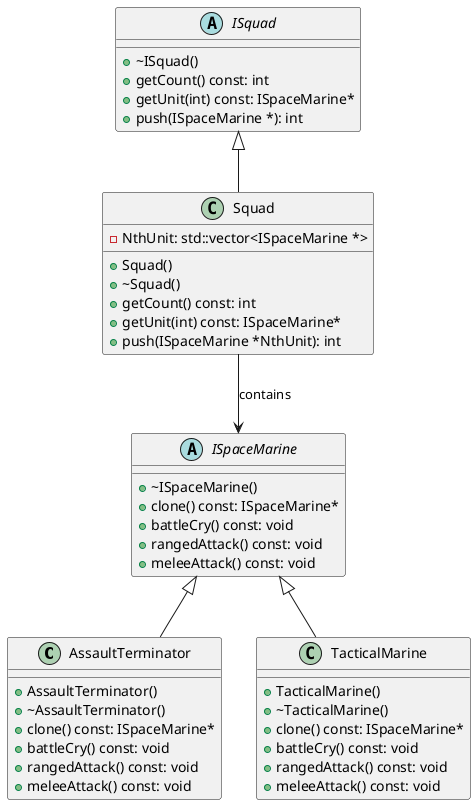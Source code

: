 @startuml UMLModule4Ex2
class AssaultTerminator {
  + AssaultTerminator()
  + ~AssaultTerminator()
  + clone() const: ISpaceMarine*
  + battleCry() const: void 
  + rangedAttack() const: void
  + meleeAttack() const: void
}

abstract class ISpaceMarine {
  + ~ISpaceMarine()
  + clone() const: ISpaceMarine*
  + battleCry() const: void
  + rangedAttack() const: void
  + meleeAttack() const: void
}
abstract class ISquad {
  + ~ISquad()
  + getCount() const: int
  + getUnit(int) const: ISpaceMarine*
  + push(ISpaceMarine *): int
}
class Squad {
  - NthUnit: std::vector<ISpaceMarine *> 
  + Squad()
  + ~Squad()
  + getCount() const: int
  + getUnit(int) const: ISpaceMarine*
  + push(ISpaceMarine *NthUnit): int
}
class TacticalMarine {
  + TacticalMarine()
  + ~TacticalMarine()
  + clone() const: ISpaceMarine*
  + battleCry() const: void
  + rangedAttack() const: void
  + meleeAttack() const: void
}

ISpaceMarine <|-- AssaultTerminator
ISpaceMarine <|-- TacticalMarine
ISquad <|-- Squad

Squad --> ISpaceMarine : contains

@enduml